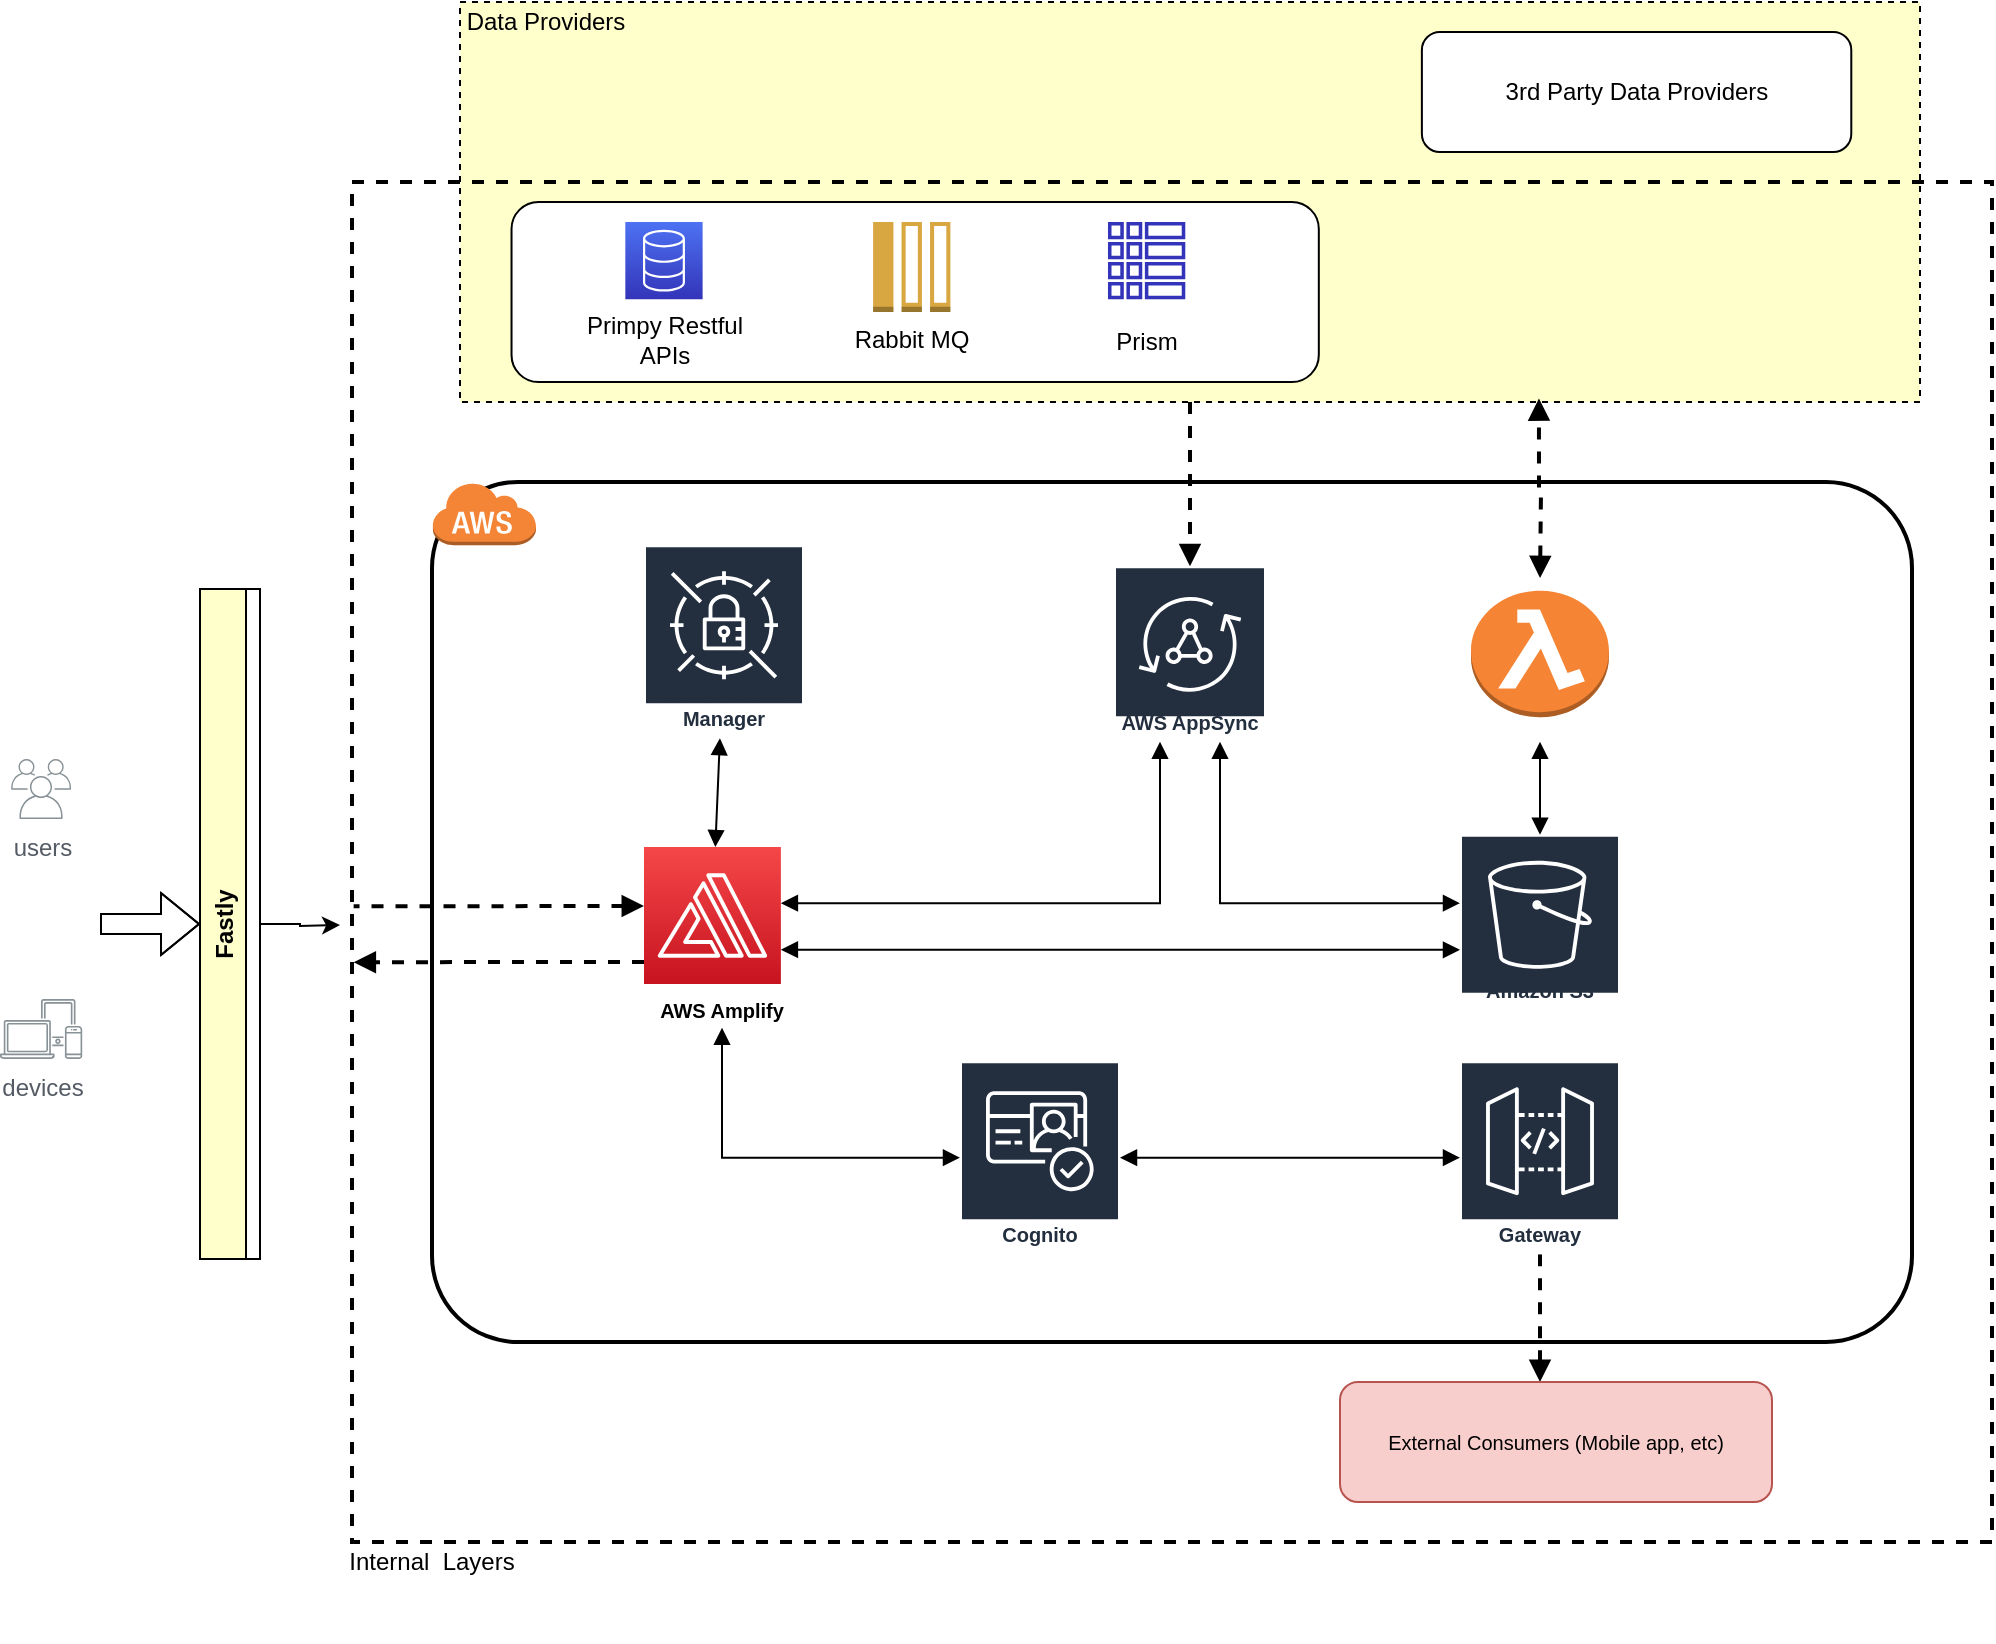 <mxfile version="14.6.13" type="github">
  <diagram name="Page-1" id="5f0bae14-7c28-e335-631c-24af17079c00">
    <mxGraphModel dx="998" dy="739" grid="1" gridSize="10" guides="1" tooltips="1" connect="1" arrows="1" fold="1" page="1" pageScale="1" pageWidth="1100" pageHeight="850" background="#ffffff" math="0" shadow="0">
      <root>
        <mxCell id="0" />
        <mxCell id="1" parent="0" />
        <mxCell id="XYLWTB2hJHx9awdFAHo3-33" value="" style="group" vertex="1" connectable="0" parent="1">
          <mxGeometry x="270" y="20" width="730" height="200" as="geometry" />
        </mxCell>
        <mxCell id="XYLWTB2hJHx9awdFAHo3-29" value="" style="group" vertex="1" connectable="0" parent="XYLWTB2hJHx9awdFAHo3-33">
          <mxGeometry width="730" height="200" as="geometry" />
        </mxCell>
        <mxCell id="XYLWTB2hJHx9awdFAHo3-8" value="" style="rounded=0;whiteSpace=wrap;html=1;dashed=1;shadow=0;fillColor=#FFFFCC;" vertex="1" parent="XYLWTB2hJHx9awdFAHo3-29">
          <mxGeometry width="730" height="200" as="geometry" />
        </mxCell>
        <mxCell id="XYLWTB2hJHx9awdFAHo3-10" value="Data Providers" style="text;html=1;strokeColor=none;fillColor=none;align=center;verticalAlign=middle;whiteSpace=wrap;rounded=0;dashed=1;" vertex="1" parent="XYLWTB2hJHx9awdFAHo3-29">
          <mxGeometry width="85.882" height="20" as="geometry" />
        </mxCell>
        <mxCell id="XYLWTB2hJHx9awdFAHo3-6" value="3rd Party Data Providers" style="rounded=1;whiteSpace=wrap;html=1;" vertex="1" parent="XYLWTB2hJHx9awdFAHo3-33">
          <mxGeometry x="480.941" y="15" width="214.706" height="60" as="geometry" />
        </mxCell>
        <mxCell id="XYLWTB2hJHx9awdFAHo3-32" value="" style="group" vertex="1" connectable="0" parent="XYLWTB2hJHx9awdFAHo3-33">
          <mxGeometry x="25.765" y="100" width="403.647" height="90" as="geometry" />
        </mxCell>
        <mxCell id="XYLWTB2hJHx9awdFAHo3-5" value="" style="rounded=1;whiteSpace=wrap;html=1;" vertex="1" parent="XYLWTB2hJHx9awdFAHo3-32">
          <mxGeometry width="403.647" height="90" as="geometry" />
        </mxCell>
        <mxCell id="XYLWTB2hJHx9awdFAHo3-15" value="" style="group" vertex="1" connectable="0" parent="XYLWTB2hJHx9awdFAHo3-32">
          <mxGeometry x="25.765" y="10" width="100.912" height="69" as="geometry" />
        </mxCell>
        <mxCell id="XYLWTB2hJHx9awdFAHo3-13" value="" style="points=[[0,0,0],[0.25,0,0],[0.5,0,0],[0.75,0,0],[1,0,0],[0,1,0],[0.25,1,0],[0.5,1,0],[0.75,1,0],[1,1,0],[0,0.25,0],[0,0.5,0],[0,0.75,0],[1,0.25,0],[1,0.5,0],[1,0.75,0]];outlineConnect=0;fontColor=#232F3E;gradientColor=#4D72F3;gradientDirection=north;fillColor=#3334B9;strokeColor=#ffffff;dashed=0;verticalLabelPosition=bottom;verticalAlign=top;align=center;html=1;fontSize=12;fontStyle=0;aspect=fixed;shape=mxgraph.aws4.resourceIcon;resIcon=mxgraph.aws4.database;" vertex="1" parent="XYLWTB2hJHx9awdFAHo3-15">
          <mxGeometry x="31.132" width="38.647" height="38.647" as="geometry" />
        </mxCell>
        <mxCell id="XYLWTB2hJHx9awdFAHo3-14" value="Primpy Restful APIs" style="text;html=1;strokeColor=none;fillColor=none;align=center;verticalAlign=middle;whiteSpace=wrap;rounded=0;dashed=1;" vertex="1" parent="XYLWTB2hJHx9awdFAHo3-15">
          <mxGeometry y="49" width="100.912" height="20" as="geometry" />
        </mxCell>
        <mxCell id="XYLWTB2hJHx9awdFAHo3-17" value="" style="group" vertex="1" connectable="0" parent="XYLWTB2hJHx9awdFAHo3-32">
          <mxGeometry x="157.165" y="10" width="85.882" height="69" as="geometry" />
        </mxCell>
        <mxCell id="XYLWTB2hJHx9awdFAHo3-27" value="" style="group" vertex="1" connectable="0" parent="XYLWTB2hJHx9awdFAHo3-17">
          <mxGeometry width="85.882" height="69" as="geometry" />
        </mxCell>
        <mxCell id="XYLWTB2hJHx9awdFAHo3-11" value="" style="outlineConnect=0;dashed=0;verticalLabelPosition=bottom;verticalAlign=top;align=center;html=1;shape=mxgraph.aws3.message;fillColor=#D9A741;gradientColor=none;" vertex="1" parent="XYLWTB2hJHx9awdFAHo3-27">
          <mxGeometry x="23.618" width="38.647" height="45" as="geometry" />
        </mxCell>
        <mxCell id="XYLWTB2hJHx9awdFAHo3-16" value="Rabbit MQ" style="text;html=1;strokeColor=none;fillColor=none;align=center;verticalAlign=middle;whiteSpace=wrap;rounded=0;dashed=1;" vertex="1" parent="XYLWTB2hJHx9awdFAHo3-27">
          <mxGeometry y="49" width="85.882" height="20" as="geometry" />
        </mxCell>
        <mxCell id="XYLWTB2hJHx9awdFAHo3-26" value="" style="group" vertex="1" connectable="0" parent="XYLWTB2hJHx9awdFAHo3-32">
          <mxGeometry x="267.094" y="10" width="100.912" height="69.5" as="geometry" />
        </mxCell>
        <mxCell id="XYLWTB2hJHx9awdFAHo3-18" value="" style="outlineConnect=0;fontColor=#232F3E;gradientColor=none;fillColor=#3334B9;strokeColor=none;dashed=0;verticalLabelPosition=bottom;verticalAlign=top;align=center;html=1;fontSize=12;fontStyle=0;aspect=fixed;pointerEvents=1;shape=mxgraph.aws4.global_secondary_index;" vertex="1" parent="XYLWTB2hJHx9awdFAHo3-26">
          <mxGeometry x="31.132" width="38.647" height="38.647" as="geometry" />
        </mxCell>
        <mxCell id="XYLWTB2hJHx9awdFAHo3-25" value="Prism" style="text;html=1;strokeColor=none;fillColor=none;align=center;verticalAlign=middle;whiteSpace=wrap;rounded=0;dashed=1;" vertex="1" parent="XYLWTB2hJHx9awdFAHo3-26">
          <mxGeometry y="49.5" width="100.912" height="20" as="geometry" />
        </mxCell>
        <mxCell id="XYLWTB2hJHx9awdFAHo3-43" value="" style="group" vertex="1" connectable="0" parent="1">
          <mxGeometry x="40" y="313.5" width="170" height="335" as="geometry" />
        </mxCell>
        <mxCell id="XYLWTB2hJHx9awdFAHo3-1" value="users" style="outlineConnect=0;gradientColor=none;fontColor=#545B64;strokeColor=none;fillColor=#879196;dashed=0;verticalLabelPosition=bottom;verticalAlign=top;align=center;html=1;fontSize=12;fontStyle=0;aspect=fixed;shape=mxgraph.aws4.illustration_users;pointerEvents=1" vertex="1" parent="XYLWTB2hJHx9awdFAHo3-43">
          <mxGeometry x="5.55" y="85" width="30" height="30" as="geometry" />
        </mxCell>
        <mxCell id="XYLWTB2hJHx9awdFAHo3-2" value="devices" style="outlineConnect=0;gradientColor=none;fontColor=#545B64;strokeColor=none;fillColor=#879196;dashed=0;verticalLabelPosition=bottom;verticalAlign=top;align=center;html=1;fontSize=12;fontStyle=0;aspect=fixed;shape=mxgraph.aws4.illustration_devices;pointerEvents=1" vertex="1" parent="XYLWTB2hJHx9awdFAHo3-43">
          <mxGeometry y="205" width="41.1" height="30" as="geometry" />
        </mxCell>
        <mxCell id="XYLWTB2hJHx9awdFAHo3-40" value="" style="edgeStyle=orthogonalEdgeStyle;rounded=0;orthogonalLoop=1;jettySize=auto;html=1;" edge="1" parent="XYLWTB2hJHx9awdFAHo3-43" source="XYLWTB2hJHx9awdFAHo3-35">
          <mxGeometry relative="1" as="geometry">
            <mxPoint x="170" y="168" as="targetPoint" />
          </mxGeometry>
        </mxCell>
        <mxCell id="XYLWTB2hJHx9awdFAHo3-42" style="edgeStyle=orthogonalEdgeStyle;shape=flexArrow;rounded=0;orthogonalLoop=1;jettySize=auto;html=1;startArrow=block;endArrow=none;endFill=0;" edge="1" parent="XYLWTB2hJHx9awdFAHo3-43" source="XYLWTB2hJHx9awdFAHo3-35">
          <mxGeometry relative="1" as="geometry">
            <mxPoint x="50" y="167.5" as="targetPoint" />
          </mxGeometry>
        </mxCell>
        <mxCell id="XYLWTB2hJHx9awdFAHo3-35" value="Fastly" style="swimlane;horizontal=0;rounded=0;shadow=0;strokeWidth=1;fillColor=#FFFFCC;" vertex="1" parent="XYLWTB2hJHx9awdFAHo3-43">
          <mxGeometry x="100" width="30" height="335" as="geometry">
            <mxRectangle x="140" y="245" width="30" height="60" as="alternateBounds" />
          </mxGeometry>
        </mxCell>
        <mxCell id="XYLWTB2hJHx9awdFAHo3-46" style="rounded=0;orthogonalLoop=1;jettySize=auto;html=1;startArrow=none;endArrow=block;endFill=1;startFill=0;dashed=1;strokeWidth=2;" edge="1" parent="1" source="XYLWTB2hJHx9awdFAHo3-8" target="XYLWTB2hJHx9awdFAHo3-34">
          <mxGeometry relative="1" as="geometry" />
        </mxCell>
        <mxCell id="XYLWTB2hJHx9awdFAHo3-66" style="edgeStyle=orthogonalEdgeStyle;rounded=0;orthogonalLoop=1;jettySize=auto;html=1;entryX=0.739;entryY=0.991;entryDx=0;entryDy=0;entryPerimeter=0;fontSize=10;startArrow=block;startFill=1;endArrow=block;endFill=1;strokeWidth=2;dashed=1;" edge="1" parent="1" target="XYLWTB2hJHx9awdFAHo3-8">
          <mxGeometry relative="1" as="geometry">
            <mxPoint x="810.029" y="308" as="sourcePoint" />
          </mxGeometry>
        </mxCell>
        <mxCell id="XYLWTB2hJHx9awdFAHo3-69" style="edgeStyle=orthogonalEdgeStyle;rounded=0;orthogonalLoop=1;jettySize=auto;html=1;fontSize=10;startArrow=none;startFill=0;endArrow=block;endFill=1;strokeWidth=2;dashed=1;" edge="1" parent="1" source="XYLWTB2hJHx9awdFAHo3-60">
          <mxGeometry relative="1" as="geometry">
            <mxPoint x="810" y="710" as="targetPoint" />
          </mxGeometry>
        </mxCell>
        <mxCell id="XYLWTB2hJHx9awdFAHo3-44" value="" style="group" vertex="1" connectable="0" parent="1">
          <mxGeometry x="206" y="110" width="830" height="730" as="geometry" />
        </mxCell>
        <mxCell id="XYLWTB2hJHx9awdFAHo3-7" value="" style="rounded=0;whiteSpace=wrap;html=1;dashed=1;fillColor=none;strokeWidth=2;" vertex="1" parent="XYLWTB2hJHx9awdFAHo3-44">
          <mxGeometry x="10" width="820" height="680" as="geometry" />
        </mxCell>
        <mxCell id="XYLWTB2hJHx9awdFAHo3-9" value="Internal&amp;nbsp; Layers" style="text;html=1;strokeColor=none;fillColor=none;align=center;verticalAlign=middle;whiteSpace=wrap;rounded=0;dashed=1;" vertex="1" parent="XYLWTB2hJHx9awdFAHo3-44">
          <mxGeometry y="680" width="100" height="20" as="geometry" />
        </mxCell>
        <mxCell id="XYLWTB2hJHx9awdFAHo3-45" value="" style="group" vertex="1" connectable="0" parent="XYLWTB2hJHx9awdFAHo3-44">
          <mxGeometry x="50" y="150" width="740" height="430" as="geometry" />
        </mxCell>
        <mxCell id="XYLWTB2hJHx9awdFAHo3-36" value="" style="rounded=1;arcSize=10;dashed=0;fillColor=none;gradientColor=none;strokeWidth=2;shadow=0;" vertex="1" parent="XYLWTB2hJHx9awdFAHo3-45">
          <mxGeometry width="740" height="430" as="geometry" />
        </mxCell>
        <mxCell id="XYLWTB2hJHx9awdFAHo3-37" value="" style="dashed=0;html=1;shape=mxgraph.aws3.cloud;fillColor=#F58536;gradientColor=none;dashed=0;rounded=0;shadow=0;strokeWidth=1;" vertex="1" parent="XYLWTB2hJHx9awdFAHo3-45">
          <mxGeometry width="52" height="31.592" as="geometry" />
        </mxCell>
        <mxCell id="XYLWTB2hJHx9awdFAHo3-34" value="AWS AppSync" style="outlineConnect=0;fontColor=#232F3E;gradientColor=none;strokeColor=#ffffff;fillColor=#232F3E;dashed=0;verticalLabelPosition=middle;verticalAlign=bottom;align=center;html=1;whiteSpace=wrap;fontSize=10;fontStyle=1;spacing=3;shape=mxgraph.aws4.productIcon;prIcon=mxgraph.aws4.appsync;rounded=0;shadow=0;" vertex="1" parent="XYLWTB2hJHx9awdFAHo3-45">
          <mxGeometry x="341" y="42.122" width="76" height="87.755" as="geometry" />
        </mxCell>
        <mxCell id="XYLWTB2hJHx9awdFAHo3-55" style="edgeStyle=none;rounded=0;orthogonalLoop=1;jettySize=auto;html=1;fontSize=10;startArrow=block;startFill=1;endArrow=block;endFill=1;strokeWidth=1;" edge="1" parent="XYLWTB2hJHx9awdFAHo3-45" source="XYLWTB2hJHx9awdFAHo3-50" target="XYLWTB2hJHx9awdFAHo3-47">
          <mxGeometry relative="1" as="geometry" />
        </mxCell>
        <mxCell id="XYLWTB2hJHx9awdFAHo3-50" value="AWS Secrets Manager" style="outlineConnect=0;fontColor=#232F3E;gradientColor=none;strokeColor=#ffffff;fillColor=#232F3E;dashed=0;verticalLabelPosition=middle;verticalAlign=bottom;align=center;html=1;whiteSpace=wrap;fontSize=10;fontStyle=1;spacing=3;shape=mxgraph.aws4.productIcon;prIcon=mxgraph.aws4.secrets_manager;rounded=0;shadow=0;" vertex="1" parent="XYLWTB2hJHx9awdFAHo3-45">
          <mxGeometry x="106" y="31.592" width="80" height="96.531" as="geometry" />
        </mxCell>
        <mxCell id="XYLWTB2hJHx9awdFAHo3-58" style="edgeStyle=orthogonalEdgeStyle;rounded=0;orthogonalLoop=1;jettySize=auto;html=1;entryX=0.5;entryY=1;entryDx=0;entryDy=0;fontSize=10;startArrow=block;startFill=1;endArrow=block;endFill=1;strokeWidth=1;" edge="1" parent="XYLWTB2hJHx9awdFAHo3-45" source="XYLWTB2hJHx9awdFAHo3-51" target="XYLWTB2hJHx9awdFAHo3-52">
          <mxGeometry relative="1" as="geometry" />
        </mxCell>
        <mxCell id="XYLWTB2hJHx9awdFAHo3-51" value="Amazon Cognito" style="outlineConnect=0;fontColor=#232F3E;gradientColor=none;strokeColor=#ffffff;fillColor=#232F3E;dashed=0;verticalLabelPosition=middle;verticalAlign=bottom;align=center;html=1;whiteSpace=wrap;fontSize=10;fontStyle=1;spacing=3;shape=mxgraph.aws4.productIcon;prIcon=mxgraph.aws4.cognito;rounded=0;shadow=0;" vertex="1" parent="XYLWTB2hJHx9awdFAHo3-45">
          <mxGeometry x="264" y="289.592" width="80" height="96.531" as="geometry" />
        </mxCell>
        <mxCell id="XYLWTB2hJHx9awdFAHo3-53" value="" style="group" vertex="1" connectable="0" parent="XYLWTB2hJHx9awdFAHo3-45">
          <mxGeometry x="106" y="182.531" width="78" height="90.388" as="geometry" />
        </mxCell>
        <mxCell id="XYLWTB2hJHx9awdFAHo3-57" value="" style="group" vertex="1" connectable="0" parent="XYLWTB2hJHx9awdFAHo3-53">
          <mxGeometry width="78" height="90.388" as="geometry" />
        </mxCell>
        <mxCell id="XYLWTB2hJHx9awdFAHo3-47" value="" style="points=[[0,0,0],[0.25,0,0],[0.5,0,0],[0.75,0,0],[1,0,0],[0,1,0],[0.25,1,0],[0.5,1,0],[0.75,1,0],[1,1,0],[0,0.25,0],[0,0.5,0],[0,0.75,0],[1,0.25,0],[1,0.5,0],[1,0.75,0]];outlineConnect=0;fontColor=#232F3E;gradientColor=#F54749;gradientDirection=north;fillColor=#C7131F;strokeColor=#ffffff;dashed=0;verticalLabelPosition=bottom;verticalAlign=top;align=center;html=1;fontSize=12;fontStyle=0;aspect=fixed;shape=mxgraph.aws4.resourceIcon;resIcon=mxgraph.aws4.amplify;rounded=0;shadow=0;" vertex="1" parent="XYLWTB2hJHx9awdFAHo3-57">
          <mxGeometry width="68.449" height="68.449" as="geometry" />
        </mxCell>
        <mxCell id="XYLWTB2hJHx9awdFAHo3-52" value="AWS Amplify" style="text;html=1;strokeColor=none;fillColor=none;align=center;verticalAlign=middle;whiteSpace=wrap;rounded=0;shadow=0;fontStyle=1;fontSize=10;" vertex="1" parent="XYLWTB2hJHx9awdFAHo3-57">
          <mxGeometry x="4" y="72.837" width="70" height="17.551" as="geometry" />
        </mxCell>
        <mxCell id="XYLWTB2hJHx9awdFAHo3-59" style="edgeStyle=orthogonalEdgeStyle;rounded=0;orthogonalLoop=1;jettySize=auto;html=1;fontSize=10;startArrow=block;startFill=1;endArrow=block;endFill=1;strokeWidth=1;" edge="1" parent="XYLWTB2hJHx9awdFAHo3-45" source="XYLWTB2hJHx9awdFAHo3-47" target="XYLWTB2hJHx9awdFAHo3-34">
          <mxGeometry relative="1" as="geometry">
            <Array as="points">
              <mxPoint x="364" y="210.612" />
            </Array>
          </mxGeometry>
        </mxCell>
        <mxCell id="XYLWTB2hJHx9awdFAHo3-63" style="edgeStyle=orthogonalEdgeStyle;rounded=0;orthogonalLoop=1;jettySize=auto;html=1;fontSize=10;startArrow=block;startFill=1;endArrow=block;endFill=1;strokeWidth=1;" edge="1" parent="XYLWTB2hJHx9awdFAHo3-45" source="XYLWTB2hJHx9awdFAHo3-60" target="XYLWTB2hJHx9awdFAHo3-51">
          <mxGeometry relative="1" as="geometry" />
        </mxCell>
        <mxCell id="XYLWTB2hJHx9awdFAHo3-60" value="Amazon API Gateway" style="outlineConnect=0;fontColor=#232F3E;gradientColor=none;strokeColor=#ffffff;fillColor=#232F3E;dashed=0;verticalLabelPosition=middle;verticalAlign=bottom;align=center;html=1;whiteSpace=wrap;fontSize=10;fontStyle=1;spacing=3;shape=mxgraph.aws4.productIcon;prIcon=mxgraph.aws4.api_gateway;rounded=0;shadow=0;" vertex="1" parent="XYLWTB2hJHx9awdFAHo3-45">
          <mxGeometry x="514" y="289.592" width="80" height="96.531" as="geometry" />
        </mxCell>
        <mxCell id="XYLWTB2hJHx9awdFAHo3-62" style="edgeStyle=orthogonalEdgeStyle;rounded=0;orthogonalLoop=1;jettySize=auto;html=1;fontSize=10;startArrow=block;startFill=1;endArrow=block;endFill=1;strokeWidth=1;" edge="1" parent="XYLWTB2hJHx9awdFAHo3-45" source="XYLWTB2hJHx9awdFAHo3-61" target="XYLWTB2hJHx9awdFAHo3-34">
          <mxGeometry relative="1" as="geometry">
            <Array as="points">
              <mxPoint x="394" y="210.612" />
            </Array>
          </mxGeometry>
        </mxCell>
        <mxCell id="XYLWTB2hJHx9awdFAHo3-65" style="edgeStyle=orthogonalEdgeStyle;rounded=0;orthogonalLoop=1;jettySize=auto;html=1;entryX=1;entryY=0.75;entryDx=0;entryDy=0;entryPerimeter=0;fontSize=10;startArrow=block;startFill=1;endArrow=block;endFill=1;strokeWidth=1;" edge="1" parent="XYLWTB2hJHx9awdFAHo3-45" source="XYLWTB2hJHx9awdFAHo3-61" target="XYLWTB2hJHx9awdFAHo3-47">
          <mxGeometry relative="1" as="geometry">
            <Array as="points">
              <mxPoint x="349" y="234.306" />
            </Array>
          </mxGeometry>
        </mxCell>
        <mxCell id="XYLWTB2hJHx9awdFAHo3-67" style="edgeStyle=orthogonalEdgeStyle;rounded=0;orthogonalLoop=1;jettySize=auto;html=1;fontSize=10;startArrow=block;startFill=1;endArrow=block;endFill=1;strokeWidth=1;" edge="1" parent="XYLWTB2hJHx9awdFAHo3-45" source="XYLWTB2hJHx9awdFAHo3-61">
          <mxGeometry relative="1" as="geometry">
            <mxPoint x="554" y="129.878" as="targetPoint" />
          </mxGeometry>
        </mxCell>
        <mxCell id="XYLWTB2hJHx9awdFAHo3-61" value="Amazon S3" style="outlineConnect=0;fontColor=#232F3E;gradientColor=none;strokeColor=#ffffff;fillColor=#232F3E;dashed=0;verticalLabelPosition=middle;verticalAlign=bottom;align=center;html=1;whiteSpace=wrap;fontSize=10;fontStyle=1;spacing=3;shape=mxgraph.aws4.productIcon;prIcon=mxgraph.aws4.s3;rounded=0;shadow=0;" vertex="1" parent="XYLWTB2hJHx9awdFAHo3-45">
          <mxGeometry x="514" y="176.388" width="80" height="87.755" as="geometry" />
        </mxCell>
        <mxCell id="XYLWTB2hJHx9awdFAHo3-68" value="" style="outlineConnect=0;dashed=0;verticalLabelPosition=bottom;verticalAlign=top;align=center;html=1;shape=mxgraph.aws3.lambda_function;fillColor=#F58534;gradientColor=none;rounded=0;shadow=0;fontSize=10;strokeWidth=1;" vertex="1" parent="XYLWTB2hJHx9awdFAHo3-45">
          <mxGeometry x="519.5" y="54.408" width="69" height="63.184" as="geometry" />
        </mxCell>
        <mxCell id="XYLWTB2hJHx9awdFAHo3-71" style="edgeStyle=none;rounded=0;orthogonalLoop=1;jettySize=auto;html=1;fontSize=10;startArrow=none;startFill=0;endArrow=block;endFill=1;entryX=0.001;entryY=0.584;entryDx=0;entryDy=0;entryPerimeter=0;dashed=1;strokeWidth=2;" edge="1" parent="XYLWTB2hJHx9awdFAHo3-45">
          <mxGeometry relative="1" as="geometry">
            <mxPoint x="-39.18" y="240.09" as="targetPoint" />
            <mxPoint x="106" y="239.995" as="sourcePoint" />
          </mxGeometry>
        </mxCell>
        <mxCell id="XYLWTB2hJHx9awdFAHo3-54" style="edgeStyle=none;rounded=0;orthogonalLoop=1;jettySize=auto;html=1;fontSize=10;startArrow=block;startFill=1;endArrow=none;endFill=0;entryX=0.001;entryY=0.584;entryDx=0;entryDy=0;entryPerimeter=0;dashed=1;strokeWidth=2;" edge="1" parent="XYLWTB2hJHx9awdFAHo3-44">
          <mxGeometry relative="1" as="geometry">
            <mxPoint x="10.82" y="362.12" as="targetPoint" />
            <mxPoint x="156" y="362.025" as="sourcePoint" />
          </mxGeometry>
        </mxCell>
        <mxCell id="XYLWTB2hJHx9awdFAHo3-70" value="External Consumers (Mobile app, etc)" style="rounded=1;whiteSpace=wrap;html=1;shadow=0;fontSize=10;strokeWidth=1;fillColor=#f8cecc;strokeColor=#b85450;" vertex="1" parent="XYLWTB2hJHx9awdFAHo3-44">
          <mxGeometry x="504" y="600" width="216" height="60" as="geometry" />
        </mxCell>
      </root>
    </mxGraphModel>
  </diagram>
</mxfile>
